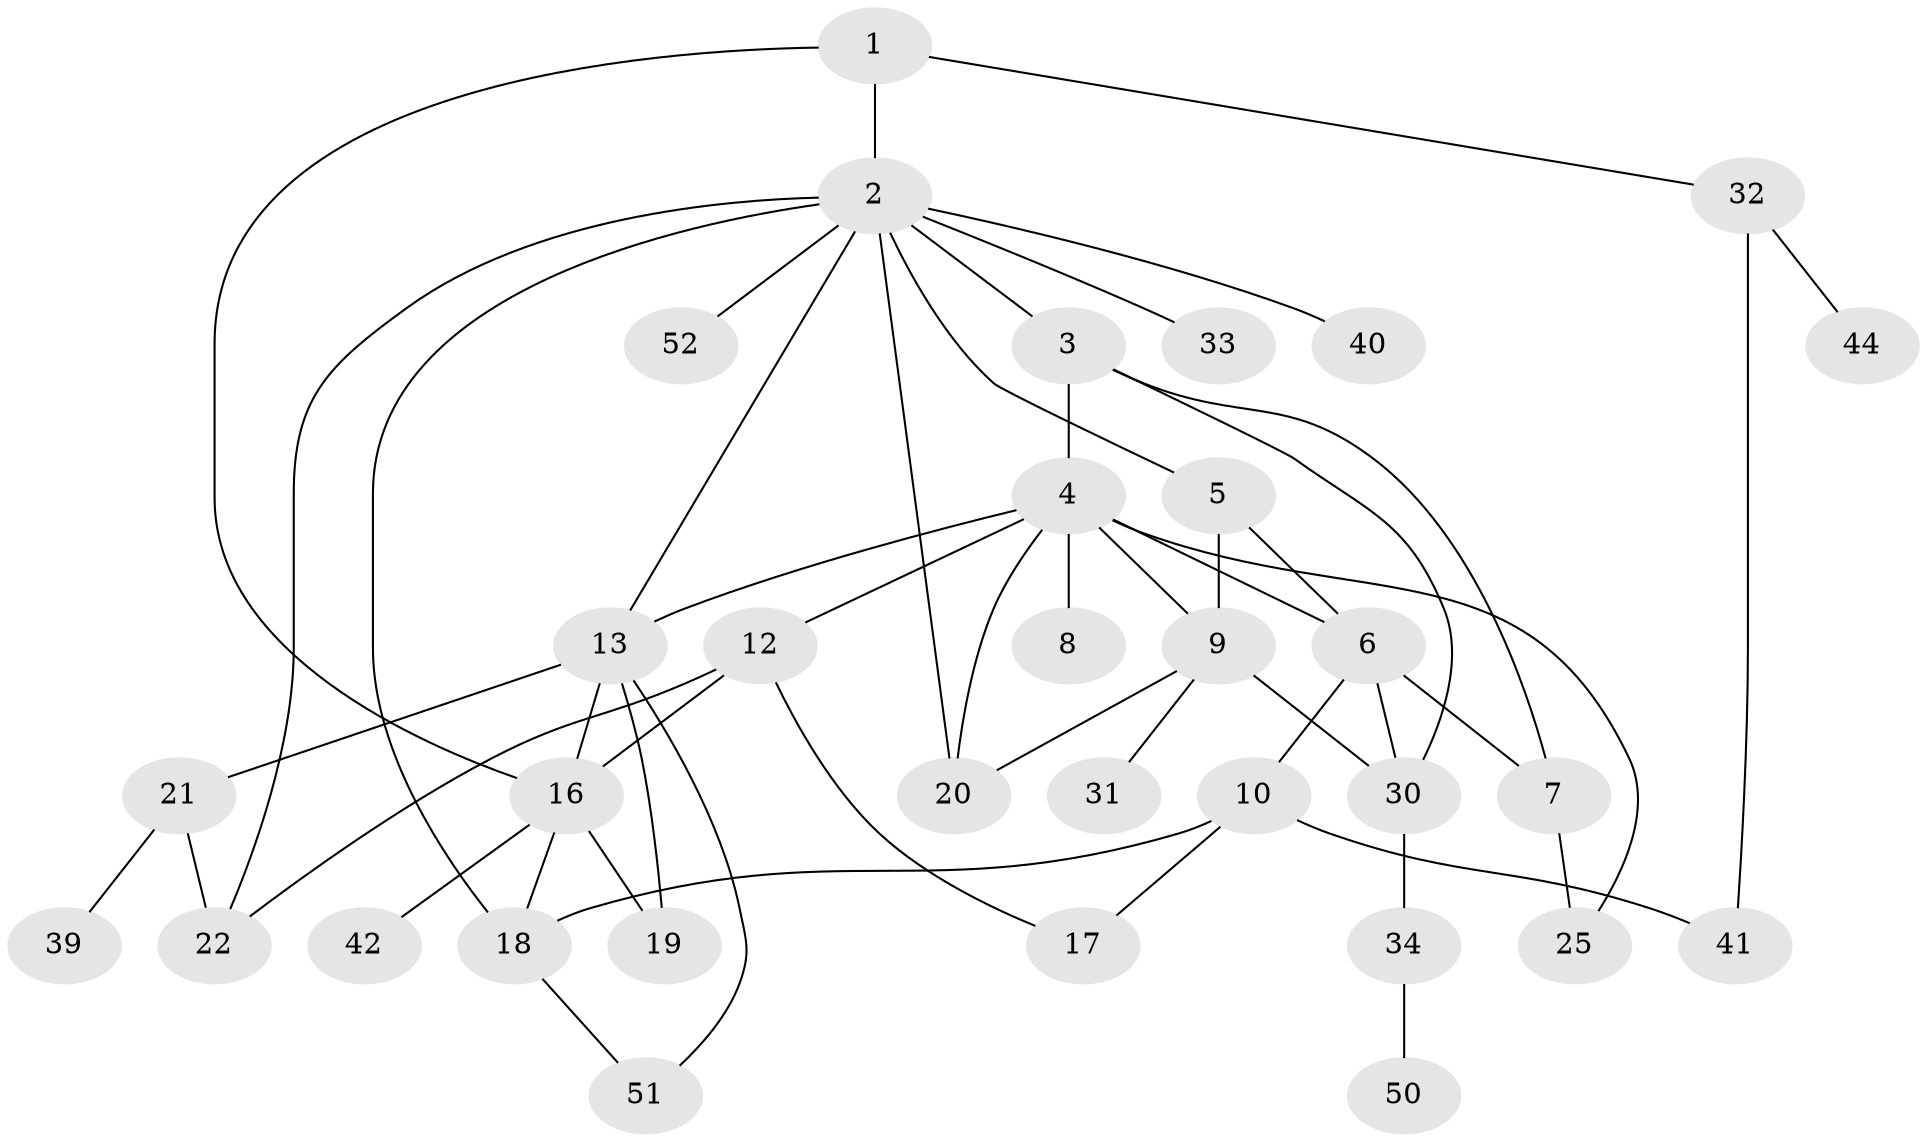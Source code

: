 // original degree distribution, {3: 0.21153846153846154, 6: 0.038461538461538464, 5: 0.057692307692307696, 9: 0.019230769230769232, 4: 0.1346153846153846, 2: 0.28846153846153844, 1: 0.23076923076923078, 7: 0.019230769230769232}
// Generated by graph-tools (version 1.1) at 2025/10/02/27/25 16:10:51]
// undirected, 33 vertices, 51 edges
graph export_dot {
graph [start="1"]
  node [color=gray90,style=filled];
  1;
  2 [super="+26"];
  3;
  4 [super="+11"];
  5 [super="+28"];
  6 [super="+29"];
  7 [super="+15"];
  8;
  9 [super="+14"];
  10;
  12 [super="+35"];
  13 [super="+37"];
  16 [super="+36"];
  17 [super="+48"];
  18 [super="+49"];
  19;
  20 [super="+27"];
  21 [super="+24"];
  22 [super="+23"];
  25;
  30 [super="+47"];
  31;
  32 [super="+38"];
  33;
  34 [super="+43"];
  39;
  40 [super="+45"];
  41 [super="+46"];
  42;
  44;
  50;
  51;
  52;
  1 -- 2;
  1 -- 16;
  1 -- 32;
  2 -- 3;
  2 -- 5;
  2 -- 18;
  2 -- 33;
  2 -- 20;
  2 -- 52;
  2 -- 22;
  2 -- 40;
  2 -- 13;
  3 -- 4 [weight=2];
  3 -- 7;
  3 -- 30;
  4 -- 6;
  4 -- 8;
  4 -- 9;
  4 -- 13;
  4 -- 25;
  4 -- 20 [weight=2];
  4 -- 12;
  5 -- 9;
  5 -- 6;
  6 -- 10;
  6 -- 7;
  6 -- 30;
  7 -- 25;
  9 -- 20;
  9 -- 31;
  9 -- 30;
  10 -- 17;
  10 -- 41;
  10 -- 18;
  12 -- 22;
  12 -- 17;
  12 -- 16;
  13 -- 21;
  13 -- 19;
  13 -- 16;
  13 -- 51;
  16 -- 19;
  16 -- 42;
  16 -- 18;
  18 -- 51;
  21 -- 22;
  21 -- 39;
  30 -- 34 [weight=2];
  32 -- 41;
  32 -- 44;
  34 -- 50;
}
